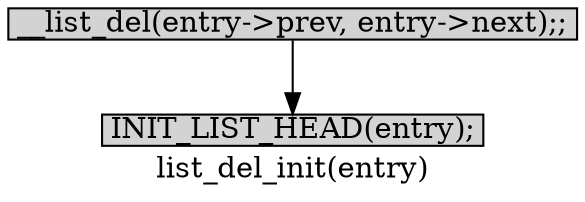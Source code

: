 digraph list_del_init{
        label="list_del_init(entry)";
        size="10,18";
        ratio=filled;
        
		node[style=filled, shape = box, margin="0.05,0.005",height="0.1",width="0.1"];

		__list_del[label="__list_del(entry->prev, entry->next);;"];
		INIT_LIST_HEAD[label="INIT_LIST_HEAD(entry);"];

		__list_del -> INIT_LIST_HEAD;
}
